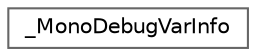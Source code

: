 digraph "Graphical Class Hierarchy"
{
 // LATEX_PDF_SIZE
  bgcolor="transparent";
  edge [fontname=Helvetica,fontsize=10,labelfontname=Helvetica,labelfontsize=10];
  node [fontname=Helvetica,fontsize=10,shape=box,height=0.2,width=0.4];
  rankdir="LR";
  Node0 [label="_MonoDebugVarInfo",height=0.2,width=0.4,color="grey40", fillcolor="white", style="filled",URL="$struct___mono_debug_var_info.html",tooltip=" "];
}
